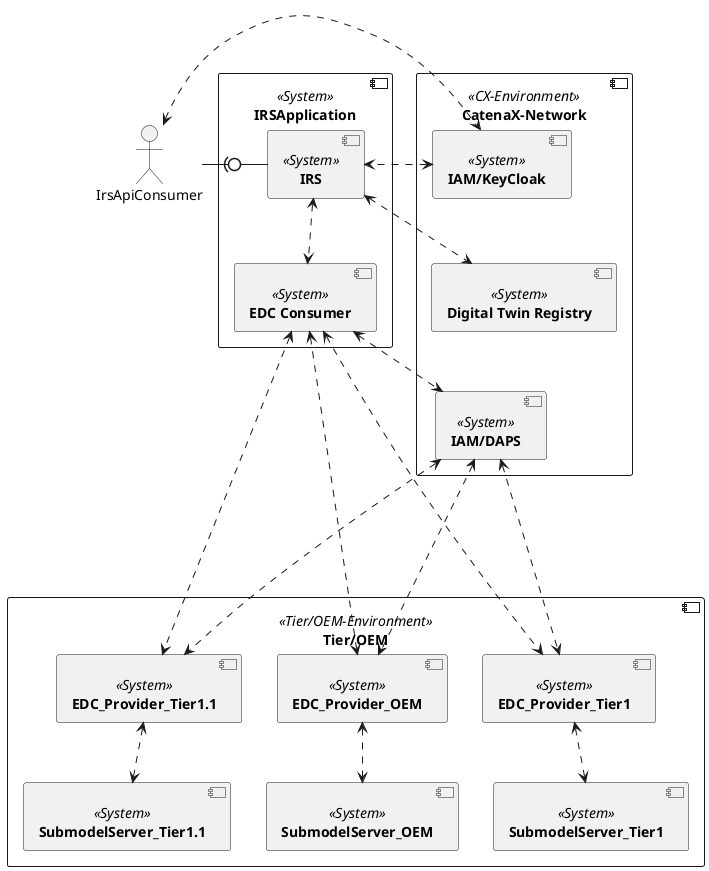 The interfaces show how the components interact with each other and which interfaces the IRS is providing.

Component Diagram

@startuml
skinparam monochrome true
skinparam shadowing false
skinparam spacing 50


component [**IRSApplication**] <<System>> {
	component [**IRS**] <<System>> as IRS
	component [**EDC Consumer**] <<System>> as EDC

}

component [**CatenaX-Network**] <<CX-Environment>> {
    component [**IAM/KeyCloak**] <<System>> as IAM_IRS
    component [**Digital Twin Registry**] <<System>> as DT_REG
    component [**IAM/DAPS**] <<System>> as IAM_DAPS
    IAM_IRS --[hidden]> DT_REG
    DT_REG --[hidden]>  IAM_DAPS
}

component [**Tier/OEM**] <<Tier/OEM-Environment>> {

    component [**EDC_Provider_OEM**] <<System>> as EDCProviderOEM
    component [**EDC_Provider_Tier1**] <<System>> as EDCProviderTier1
    component [**EDC_Provider_Tier1.1**] <<System>> as EDCProviderTier11
    component [**SubmodelServer_OEM**] <<System>> as SubmodelServerOEM
    component [**SubmodelServer_Tier1**] <<System>> as SubmodelServerTier1
    component [**SubmodelServer_Tier1.1**] <<System>> as SubmodelServerTier11
}


actor IrsApiConsumer

IrsApiConsumer -right(0- IRS
IrsApiConsumer <.r.> IAM_IRS
IRS <.d.> EDC
IRS <.l.> IAM_IRS
IRS <.> DT_REG
EDC <..> IAM_DAPS
EDC <..> EDCProviderOEM
EDC <...> EDCProviderTier1
EDC <....> EDCProviderTier11
IAM_DAPS <..> EDCProviderOEM
IAM_DAPS <...> EDCProviderTier1
IAM_DAPS <....> EDCProviderTier11
EDCProviderOEM <..> SubmodelServerOEM
EDCProviderTier1 <..> SubmodelServerTier1
EDCProviderTier11 <..> SubmodelServerTier11

@enduml